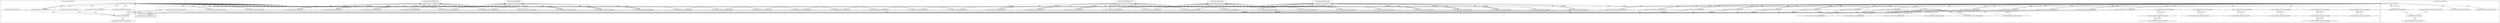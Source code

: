 digraph G {
	"1_fwatchdog#ServerID_76c96688d7-zxd6t"->"10.1.80.1:58974#ServerID_OuterContainerID"[ label="RESPONSE" ];
	"10.1.80.1:58976#ServerID_OuterContainerID"->"1_fwatchdog#ServerID_76c96688d7-zxd6t"[ label="GET" ];
	"1_fwatchdog#ServerID_8665dd9487-xf9d7"->"10.1.80.1:59176#ServerID_OuterContainerID"[ label="RESPONSE" ];
	"10.1.80.1:58974#ServerID_OuterContainerID"->"1_fwatchdog#ServerID_76c96688d7-zxd6t"[ label="GET" ];
	"1_fwatchdog#ServerID_76c96688d7-zxd6t"->"10.1.80.1:58976#ServerID_OuterContainerID"[ label="RESPONSE" ];
	"10.1.80.1:59178#ServerID_OuterContainerID"->"1_fwatchdog#ServerID_8665dd9487-xf9d7"[ label="GET" ];
	"10.1.80.1:59176#ServerID_OuterContainerID"->"1_fwatchdog#ServerID_8665dd9487-xf9d7"[ label="GET" ];
	"1_fwatchdog#ServerID_8665dd9487-xf9d7"->"10.1.80.1:59178#ServerID_OuterContainerID"[ label="RESPONSE" ];
	"10.1.80.1:59146#ServerID_OuterContainerID"->"1_fwatchdog#ServerID_446fa7743022"[ label="read" ];
	"10.1.80.1:60366#ServerID_OuterContainerID"->"1_fwatchdog#ServerID_6dcbcc88d5-4tfqr"[ label="GET" ];
	"10.1.80.1:59148#ServerID_OuterContainerID"->"1_fwatchdog#ServerID_446fa7743022"[ label="read" ];
	"10.1.80.1:60368#ServerID_OuterContainerID"->"1_fwatchdog#ServerID_6dcbcc88d5-4tfqr"[ label="GET" ];
	"1_fwatchdog#ServerID_6dcbcc88d5-4tfqr"->"10.1.80.1:60366#ServerID_OuterContainerID"[ label="RESPONSE" ];
	"1_fwatchdog#ServerID_6dcbcc88d5-4tfqr"->"10.1.80.1:60368#ServerID_OuterContainerID"[ label="RESPONSE" ];
	"10.1.80.1:50950#ServerID_OuterContainerID"->"1_fwatchdog#ServerID_667d78fb58-htqrm"[ label="GET" ];
	"1_fwatchdog#ServerID_667d78fb58-htqrm"->"10.1.80.1:50950#ServerID_OuterContainerID"[ label="RESPONSE" ];
	"10.1.80.1:50952#ServerID_OuterContainerID"->"1_fwatchdog#ServerID_667d78fb58-htqrm"[ label="GET" ];
	"1_fwatchdog#ServerID_446fa7743022"->"10.1.80.1:59148#ServerID_OuterContainerID"[ label="write" ];
	"1_fwatchdog#ServerID_667d78fb58-htqrm"->"10.1.80.1:50952#ServerID_OuterContainerID"[ label="RESPONSE" ];
	"10.1.80.1:59008#ServerID_OuterContainerID"->"1_fwatchdog#ServerID_76c96688d7-zxd6t"[ label="GET" ];
	"1_fwatchdog#ServerID_76c96688d7-zxd6t"->"10.1.80.1:59008#ServerID_OuterContainerID"[ label="RESPONSE" ];
	"10.1.80.1:59006#ServerID_OuterContainerID"->"1_fwatchdog#ServerID_76c96688d7-zxd6t"[ label="GET" ];
	"1_fwatchdog#ServerID_76c96688d7-zxd6t"->"10.1.80.1:59006#ServerID_OuterContainerID"[ label="RESPONSE" ];
	"10.1.80.247:39352#ServerID_OuterContainerID"->"1_fwatchdog#ServerID_6dcbcc88d5-4tfqr"[ label="POST" ];
	"1_fwatchdog#ServerID_446fa7743022"->"10.1.80.1:59146#ServerID_OuterContainerID"[ label="write" ];
	"1_fwatchdog#ServerID_6dcbcc88d5-4tfqr"->"gateway:8080#ServerID_OuterContainerID"[ label="POST" ];
	"1_fwatchdog#ServerID_6dcbcc88d5-4tfqr"->"10.1.80.247:8080#ServerID_OuterContainerID"[ label="POST" ];
	"10.1.80.247:40272#ServerID_OuterContainerID"->"1_fwatchdog#ServerID_667d78fb58-htqrm"[ label="POST" ];
	"10.1.80.1:59220#ServerID_OuterContainerID"->"1_fwatchdog#ServerID_8665dd9487-xf9d7"[ label="GET" ];
	"1_fwatchdog#ServerID_667d78fb58-htqrm"->"10.1.80.247:40272#ServerID_OuterContainerID"[ label="RESPONSE" ];
	"10.1.80.1:59222#ServerID_OuterContainerID"->"1_fwatchdog#ServerID_8665dd9487-xf9d7"[ label="GET" ];
	"10.1.80.247:8080#ServerID_OuterContainerID"->"1_fwatchdog#ServerID_6dcbcc88d5-4tfqr"[ label="RESPONSE" ];
	"gateway:8080#ServerID_OuterContainerID"->"1_fwatchdog#ServerID_6dcbcc88d5-4tfqr"[ label="RESPONSE" ];
	"1_fwatchdog#ServerID_8665dd9487-xf9d7"->"10.1.80.1:59222#ServerID_OuterContainerID"[ label="RESPONSE" ];
	"1_fwatchdog#ServerID_8665dd9487-xf9d7"->"10.1.80.1:59220#ServerID_OuterContainerID"[ label="RESPONSE" ];
	"1_fwatchdog#ServerID_6dcbcc88d5-4tfqr"->"10.1.80.247:39352#ServerID_OuterContainerID"[ label="RESPONSE" ];
	"10.1.80.1:60336#ServerID_OuterContainerID"->"1_fwatchdog#ServerID_7d8c847bf2c1"[ label="read" ];
	"10.1.80.1:60338#ServerID_OuterContainerID"->"1_fwatchdog#ServerID_7d8c847bf2c1"[ label="read" ];
	"1_fwatchdog#ServerID_7d8c847bf2c1"->"10.1.80.1:60336#ServerID_OuterContainerID"[ label="write" ];
	"1_fwatchdog#ServerID_7d8c847bf2c1"->"10.1.80.1:60338#ServerID_OuterContainerID"[ label="write" ];
	"10.1.80.1:50918#ServerID_OuterContainerID"->"1_fwatchdog#ServerID_2014126f20c6"[ label="read" ];
	"10.1.80.1:60412#ServerID_OuterContainerID"->"1_fwatchdog#ServerID_6dcbcc88d5-4tfqr"[ label="GET" ];
	"1_fwatchdog#ServerID_6dcbcc88d5-4tfqr"->"10.1.80.1:60412#ServerID_OuterContainerID"[ label="RESPONSE" ];
	"10.1.80.1:60410#ServerID_OuterContainerID"->"1_fwatchdog#ServerID_6dcbcc88d5-4tfqr"[ label="GET" ];
	"1_fwatchdog#ServerID_6dcbcc88d5-4tfqr"->"10.1.80.1:60410#ServerID_OuterContainerID"[ label="RESPONSE" ];
	"10.1.80.1:50992#ServerID_OuterContainerID"->"1_fwatchdog#ServerID_667d78fb58-htqrm"[ label="GET" ];
	"1_fwatchdog#ServerID_667d78fb58-htqrm"->"10.1.80.1:50992#ServerID_OuterContainerID"[ label="RESPONSE" ];
	"10.1.80.1:50993#ServerID_OuterContainerID"->"1_fwatchdog#ServerID_667d78fb58-htqrm"[ label="GET" ];
	"1_fwatchdog#ServerID_667d78fb58-htqrm"->"10.1.80.1:50993#ServerID_OuterContainerID"[ label="RESPONSE" ];
	"10.1.80.1:59049#ServerID_OuterContainerID"->"1_fwatchdog#ServerID_76c96688d7-zxd6t"[ label="GET" ];
	"1_fwatchdog#ServerID_76c96688d7-zxd6t"->"10.1.80.1:59049#ServerID_OuterContainerID"[ label="RESPONSE" ];
	"10.1.80.1:59048#ServerID_OuterContainerID"->"1_fwatchdog#ServerID_76c96688d7-zxd6t"[ label="GET" ];
	"1_fwatchdog#ServerID_76c96688d7-zxd6t"->"10.1.80.1:59048#ServerID_OuterContainerID"[ label="RESPONSE" ];
	"10.1.80.1:59246#ServerID_OuterContainerID"->"1_fwatchdog#ServerID_8665dd9487-xf9d7"[ label="GET" ];
	"10.1.80.1:59247#ServerID_OuterContainerID"->"1_fwatchdog#ServerID_8665dd9487-xf9d7"[ label="GET" ];
	"1_fwatchdog#ServerID_8665dd9487-xf9d7"->"10.1.80.1:59246#ServerID_OuterContainerID"[ label="RESPONSE" ];
	"1_fwatchdog#ServerID_8665dd9487-xf9d7"->"10.1.80.1:59247#ServerID_OuterContainerID"[ label="RESPONSE" ];
	"10.1.80.1:60444#ServerID_OuterContainerID"->"1_fwatchdog#ServerID_6dcbcc88d5-4tfqr"[ label="GET" ];
	"10.1.80.1:60446#ServerID_OuterContainerID"->"1_fwatchdog#ServerID_6dcbcc88d5-4tfqr"[ label="GET" ];
	"1_fwatchdog#ServerID_6dcbcc88d5-4tfqr"->"10.1.80.1:60444#ServerID_OuterContainerID"[ label="RESPONSE" ];
	"10.1.80.1:51027#ServerID_OuterContainerID"->"1_fwatchdog#ServerID_667d78fb58-htqrm"[ label="GET" ];
	"1_fwatchdog#ServerID_6dcbcc88d5-4tfqr"->"10.1.80.1:60446#ServerID_OuterContainerID"[ label="RESPONSE" ];
	"1_fwatchdog#ServerID_667d78fb58-htqrm"->"10.1.80.1:51027#ServerID_OuterContainerID"[ label="RESPONSE" ];
	"10.1.80.1:51026#ServerID_OuterContainerID"->"1_fwatchdog#ServerID_667d78fb58-htqrm"[ label="GET" ];
	"1_fwatchdog#ServerID_667d78fb58-htqrm"->"10.1.80.1:51026#ServerID_OuterContainerID"[ label="RESPONSE" ];
	"10.1.80.1:59080#ServerID_OuterContainerID"->"1_fwatchdog#ServerID_76c96688d7-zxd6t"[ label="GET" ];
	"1_fwatchdog#ServerID_76c96688d7-zxd6t"->"10.1.80.1:59080#ServerID_OuterContainerID"[ label="RESPONSE" ];
	"10.1.80.1:59078#ServerID_OuterContainerID"->"1_fwatchdog#ServerID_76c96688d7-zxd6t"[ label="GET" ];
	"1_fwatchdog#ServerID_76c96688d7-zxd6t"->"10.1.80.1:59078#ServerID_OuterContainerID"[ label="RESPONSE" ];
	"10.1.80.1:59278#ServerID_OuterContainerID"->"1_fwatchdog#ServerID_8665dd9487-xf9d7"[ label="GET" ];
	"1_fwatchdog#ServerID_2014126f20c6"->"10.1.80.1:50918#ServerID_OuterContainerID"[ label="write" ];
	"10.1.80.1:59276#ServerID_OuterContainerID"->"1_fwatchdog#ServerID_8665dd9487-xf9d7"[ label="GET" ];
	"1_fwatchdog#ServerID_8665dd9487-xf9d7"->"10.1.80.1:59276#ServerID_OuterContainerID"[ label="RESPONSE" ];
	"1_fwatchdog#ServerID_8665dd9487-xf9d7"->"10.1.80.1:59278#ServerID_OuterContainerID"[ label="RESPONSE" ];
	"10.1.80.1:60466#ServerID_OuterContainerID"->"1_fwatchdog#ServerID_6dcbcc88d5-4tfqr"[ label="GET" ];
	"10.1.80.1:60468#ServerID_OuterContainerID"->"1_fwatchdog#ServerID_6dcbcc88d5-4tfqr"[ label="GET" ];
	"1_fwatchdog#ServerID_6dcbcc88d5-4tfqr"->"10.1.80.1:60466#ServerID_OuterContainerID"[ label="RESPONSE" ];
	"1_fwatchdog#ServerID_6dcbcc88d5-4tfqr"->"10.1.80.1:60468#ServerID_OuterContainerID"[ label="RESPONSE" ];
	"10.1.80.1:51048#ServerID_OuterContainerID"->"1_fwatchdog#ServerID_667d78fb58-htqrm"[ label="GET" ];
	"1_fwatchdog#ServerID_667d78fb58-htqrm"->"10.1.80.1:51048#ServerID_OuterContainerID"[ label="RESPONSE" ];
	"10.1.80.1:51050#ServerID_OuterContainerID"->"1_fwatchdog#ServerID_667d78fb58-htqrm"[ label="GET" ];
	"1_fwatchdog#ServerID_667d78fb58-htqrm"->"10.1.80.1:51050#ServerID_OuterContainerID"[ label="RESPONSE" ];
	"10.1.80.1:59102#ServerID_OuterContainerID"->"1_fwatchdog#ServerID_76c96688d7-zxd6t"[ label="GET" ];
	"10.1.80.1:59104#ServerID_OuterContainerID"->"1_fwatchdog#ServerID_76c96688d7-zxd6t"[ label="GET" ];
	"1_fwatchdog#ServerID_76c96688d7-zxd6t"->"10.1.80.1:59102#ServerID_OuterContainerID"[ label="RESPONSE" ];
	"1_fwatchdog#ServerID_76c96688d7-zxd6t"->"10.1.80.1:59104#ServerID_OuterContainerID"[ label="RESPONSE" ];
	"10.1.80.1:50920#ServerID_OuterContainerID"->"1_fwatchdog#ServerID_2014126f20c6"[ label="read" ];
	"10.1.80.1:59302#ServerID_OuterContainerID"->"1_fwatchdog#ServerID_8665dd9487-xf9d7"[ label="GET" ];
	"1_fwatchdog#ServerID_8665dd9487-xf9d7"->"10.1.80.1:59302#ServerID_OuterContainerID"[ label="RESPONSE" ];
	"10.1.80.1:59303#ServerID_OuterContainerID"->"1_fwatchdog#ServerID_8665dd9487-xf9d7"[ label="GET" ];
	"1_fwatchdog#ServerID_8665dd9487-xf9d7"->"10.1.80.1:59303#ServerID_OuterContainerID"[ label="RESPONSE" ];
	"10.1.80.1:60493#ServerID_OuterContainerID"->"1_fwatchdog#ServerID_6dcbcc88d5-4tfqr"[ label="GET" ];
	"1_fwatchdog#ServerID_6dcbcc88d5-4tfqr"->"10.1.80.1:60493#ServerID_OuterContainerID"[ label="RESPONSE" ];
	"10.1.80.1:60492#ServerID_OuterContainerID"->"1_fwatchdog#ServerID_6dcbcc88d5-4tfqr"[ label="GET" ];
	"1_fwatchdog#ServerID_6dcbcc88d5-4tfqr"->"10.1.80.1:60492#ServerID_OuterContainerID"[ label="RESPONSE" ];
	"10.1.80.1:51075#ServerID_OuterContainerID"->"1_fwatchdog#ServerID_667d78fb58-htqrm"[ label="GET" ];
	"1_fwatchdog#ServerID_667d78fb58-htqrm"->"10.1.80.1:51075#ServerID_OuterContainerID"[ label="RESPONSE" ];
	"10.1.80.1:51074#ServerID_OuterContainerID"->"1_fwatchdog#ServerID_667d78fb58-htqrm"[ label="GET" ];
	"1_fwatchdog#ServerID_2014126f20c6"->"10.1.80.1:50920#ServerID_OuterContainerID"[ label="write" ];
	"10.1.80.1:58974#ServerID_OuterContainerID"->"1_fwatchdog#ServerID_cb455cab48ff"[ label="read" ];
	"1_fwatchdog#ServerID_cb455cab48ff"->"10.1.80.1:58974#ServerID_OuterContainerID"[ label="write" ];
	"10.1.80.1:58976#ServerID_OuterContainerID"->"1_fwatchdog#ServerID_cb455cab48ff"[ label="read" ];
	"1_fwatchdog#ServerID_cb455cab48ff"->"10.1.80.1:58976#ServerID_OuterContainerID"[ label="write" ];
	"10.1.80.1:59178#ServerID_OuterContainerID"->"1_fwatchdog#ServerID_446fa7743022"[ label="read" ];
	"1_fwatchdog#ServerID_446fa7743022"->"10.1.80.1:59178#ServerID_OuterContainerID"[ label="write" ];
	"10.1.80.1:59176#ServerID_OuterContainerID"->"1_fwatchdog#ServerID_446fa7743022"[ label="read" ];
	"10.1.80.1:60366#ServerID_OuterContainerID"->"1_fwatchdog#ServerID_7d8c847bf2c1"[ label="read" ];
	"1_fwatchdog#ServerID_446fa7743022"->"10.1.80.1:59176#ServerID_OuterContainerID"[ label="write" ];
	"10.1.80.1:60368#ServerID_OuterContainerID"->"1_fwatchdog#ServerID_7d8c847bf2c1"[ label="read" ];
	"1_fwatchdog#ServerID_7d8c847bf2c1"->"10.1.80.1:60366#ServerID_OuterContainerID"[ label="write" ];
	"1_fwatchdog#ServerID_7d8c847bf2c1"->"10.1.80.1:60368#ServerID_OuterContainerID"[ label="write" ];
	"10.1.80.1:50950#ServerID_OuterContainerID"->"1_fwatchdog#ServerID_2014126f20c6"[ label="read" ];
	"10.1.80.1:50952#ServerID_OuterContainerID"->"1_fwatchdog#ServerID_2014126f20c6"[ label="read" ];
	"1_fwatchdog#ServerID_2014126f20c6"->"10.1.80.1:50950#ServerID_OuterContainerID"[ label="write" ];
	"1_fwatchdog#ServerID_2014126f20c6"->"10.1.80.1:50952#ServerID_OuterContainerID"[ label="write" ];
	"10.1.80.1:59006#ServerID_OuterContainerID"->"1_fwatchdog#ServerID_cb455cab48ff"[ label="read" ];
	"10.1.80.1:59008#ServerID_OuterContainerID"->"1_fwatchdog#ServerID_cb455cab48ff"[ label="read" ];
	"1_fwatchdog#ServerID_cb455cab48ff"->"10.1.80.1:59008#ServerID_OuterContainerID"[ label="write" ];
	"1_fwatchdog#ServerID_cb455cab48ff"->"10.1.80.1:59006#ServerID_OuterContainerID"[ label="write" ];
	"10.1.80.247:39352#ServerID_OuterContainerID"->"1_fwatchdog#ServerID_7d8c847bf2c1"[ label="read" ];
	"1_fwatchdog#ServerID_7d8c847bf2c1"->"pipe:[339148523]#ServerID_7d8c847bf2c1"[ label="write" ];
	"1_fwatchdog#ServerID_7d8c847bf2c1"->"localhost:3000#ServerID_7d8c847bf2c1"[ label="connect" ];
	"localhost:3000#ServerID_7d8c847bf2c1"->"1_fwatchdog#ServerID_7d8c847bf2c1"[ label="read" ];
	"1_fwatchdog#ServerID_7d8c847bf2c1"->"localhost:3000#ServerID_7d8c847bf2c1"[ label="write" ];
	"localhost:3000#ServerID_7d8c847bf2c1"->"11_node#ServerID_7d8c847bf2c1"[ label="read" ];
	"11_node#ServerID_7d8c847bf2c1"->"pipe:[339149427]#ServerID_7d8c847bf2c1"[ label="write" ];
	"/etc/hosts#ServerID_7d8c847bf2c1"->"11_node#ServerID_7d8c847bf2c1"[ label="read" ];
	"/etc/resolv.conf#ServerID_7d8c847bf2c1"->"11_node#ServerID_7d8c847bf2c1"[ label="read" ];
	"10.152.183.10:53#ServerID_OuterContainerID"->"11_node#ServerID_7d8c847bf2c1"[ label="recvfrom" ];
	"11_node#ServerID_7d8c847bf2c1"->"10.152.183.10:53#ServerID_OuterContainerID"[ label="sendto" ];
	"11_node#ServerID_7d8c847bf2c1"->"gateway:8080#ServerID_OuterContainerID"[ label="connect" ];
	"10.1.80.247:40272#ServerID_OuterContainerID"->"1_fwatchdog#ServerID_2014126f20c6"[ label="read" ];
	"1_fwatchdog#ServerID_2014126f20c6"->"localhost:3000#ServerID_2014126f20c6"[ label="connect" ];
	"11_node#ServerID_2014126f20c6"->"pipe:[339148506]#ServerID_2014126f20c6"[ label="write" ];
	"localhost:3000#ServerID_2014126f20c6"->"1_fwatchdog#ServerID_2014126f20c6"[ label="read" ];
	"1_fwatchdog#ServerID_2014126f20c6"->"pipe:[339148398]#ServerID_2014126f20c6"[ label="write" ];
	"1_fwatchdog#ServerID_2014126f20c6"->"localhost:3000#ServerID_2014126f20c6"[ label="write" ];
	"localhost:3000#ServerID_2014126f20c6"->"11_node#ServerID_2014126f20c6"[ label="read" ];
	"/home/app/credentials.txt#ServerID_2014126f20c6"->"11_node#ServerID_2014126f20c6"[ label="read" ];
	"1_fwatchdog#ServerID_2014126f20c6"->"pipe:[339148399]#ServerID_2014126f20c6"[ label="write" ];
	"10.1.80.1:59220#ServerID_OuterContainerID"->"1_fwatchdog#ServerID_446fa7743022"[ label="read" ];
	"1_fwatchdog#ServerID_2014126f20c6"->"10.1.80.247:40272#ServerID_OuterContainerID"[ label="write" ];
	"gateway:8080#ServerID_OuterContainerID"->"11_node#ServerID_7d8c847bf2c1"[ label="read" ];
	"1_fwatchdog#ServerID_446fa7743022"->"10.1.80.1:59222#ServerID_OuterContainerID"[ label="write" ];
	"10.1.80.1:59222#ServerID_OuterContainerID"->"1_fwatchdog#ServerID_446fa7743022"[ label="read" ];
	"1_fwatchdog#ServerID_446fa7743022"->"10.1.80.1:59220#ServerID_OuterContainerID"[ label="write" ];
	"1_fwatchdog#ServerID_7d8c847bf2c1"->"pipe:[339148524]#ServerID_7d8c847bf2c1"[ label="write" ];
	"1_fwatchdog#ServerID_7d8c847bf2c1"->"10.1.80.247:39352#ServerID_OuterContainerID"[ label="write" ];
	"10.1.80.1:60412#ServerID_OuterContainerID"->"1_fwatchdog#ServerID_7d8c847bf2c1"[ label="read" ];
	"1_fwatchdog#ServerID_7d8c847bf2c1"->"10.1.80.1:60412#ServerID_OuterContainerID"[ label="write" ];
	"10.1.80.1:60410#ServerID_OuterContainerID"->"1_fwatchdog#ServerID_7d8c847bf2c1"[ label="read" ];
	"1_fwatchdog#ServerID_2014126f20c6"->"10.1.80.1:50992#ServerID_OuterContainerID"[ label="write" ];
	"10.1.80.1:50992#ServerID_OuterContainerID"->"1_fwatchdog#ServerID_2014126f20c6"[ label="read" ];
	"1_fwatchdog#ServerID_7d8c847bf2c1"->"10.1.80.1:60410#ServerID_OuterContainerID"[ label="write" ];
	"10.1.80.1:50993#ServerID_OuterContainerID"->"1_fwatchdog#ServerID_2014126f20c6"[ label="read" ];
	"1_fwatchdog#ServerID_2014126f20c6"->"10.1.80.1:50993#ServerID_OuterContainerID"[ label="write" ];
	"10.1.80.1:59049#ServerID_OuterContainerID"->"1_fwatchdog#ServerID_cb455cab48ff"[ label="read" ];
	"10.1.80.1:59048#ServerID_OuterContainerID"->"1_fwatchdog#ServerID_cb455cab48ff"[ label="read" ];
	"1_fwatchdog#ServerID_cb455cab48ff"->"10.1.80.1:59049#ServerID_OuterContainerID"[ label="write" ];
	"1_fwatchdog#ServerID_cb455cab48ff"->"10.1.80.1:59048#ServerID_OuterContainerID"[ label="write" ];
	"10.1.80.1:59246#ServerID_OuterContainerID"->"1_fwatchdog#ServerID_446fa7743022"[ label="read" ];
	"1_fwatchdog#ServerID_446fa7743022"->"10.1.80.1:59246#ServerID_OuterContainerID"[ label="write" ];
	"10.1.80.1:59247#ServerID_OuterContainerID"->"1_fwatchdog#ServerID_446fa7743022"[ label="read" ];
	"1_fwatchdog#ServerID_446fa7743022"->"10.1.80.1:59247#ServerID_OuterContainerID"[ label="write" ];
	"10.1.80.1:60444#ServerID_OuterContainerID"->"1_fwatchdog#ServerID_7d8c847bf2c1"[ label="read" ];
	"1_fwatchdog#ServerID_7d8c847bf2c1"->"10.1.80.1:60444#ServerID_OuterContainerID"[ label="write" ];
	"10.1.80.1:60446#ServerID_OuterContainerID"->"1_fwatchdog#ServerID_7d8c847bf2c1"[ label="read" ];
	"1_fwatchdog#ServerID_7d8c847bf2c1"->"10.1.80.1:60446#ServerID_OuterContainerID"[ label="write" ];
	"10.1.80.1:51026#ServerID_OuterContainerID"->"1_fwatchdog#ServerID_2014126f20c6"[ label="read" ];
	"10.1.80.1:51027#ServerID_OuterContainerID"->"1_fwatchdog#ServerID_2014126f20c6"[ label="read" ];
	"1_fwatchdog#ServerID_2014126f20c6"->"10.1.80.1:51027#ServerID_OuterContainerID"[ label="write" ];
	"10.1.80.1:59080#ServerID_OuterContainerID"->"1_fwatchdog#ServerID_cb455cab48ff"[ label="read" ];
	"1_fwatchdog#ServerID_2014126f20c6"->"10.1.80.1:51026#ServerID_OuterContainerID"[ label="write" ];
	"10.1.80.1:59078#ServerID_OuterContainerID"->"1_fwatchdog#ServerID_cb455cab48ff"[ label="read" ];
	"1_fwatchdog#ServerID_cb455cab48ff"->"10.1.80.1:59080#ServerID_OuterContainerID"[ label="write" ];
	"1_fwatchdog#ServerID_cb455cab48ff"->"10.1.80.1:59078#ServerID_OuterContainerID"[ label="write" ];
	"10.1.80.1:59278#ServerID_OuterContainerID"->"1_fwatchdog#ServerID_446fa7743022"[ label="read" ];
	"10.1.80.1:59276#ServerID_OuterContainerID"->"1_fwatchdog#ServerID_446fa7743022"[ label="read" ];
	"1_fwatchdog#ServerID_446fa7743022"->"10.1.80.1:59276#ServerID_OuterContainerID"[ label="write" ];
	"1_fwatchdog#ServerID_446fa7743022"->"10.1.80.1:59278#ServerID_OuterContainerID"[ label="write" ];
	"10.1.80.1:60466#ServerID_OuterContainerID"->"1_fwatchdog#ServerID_7d8c847bf2c1"[ label="read" ];
	"10.1.80.1:60468#ServerID_OuterContainerID"->"1_fwatchdog#ServerID_7d8c847bf2c1"[ label="read" ];
	"1_fwatchdog#ServerID_7d8c847bf2c1"->"10.1.80.1:60468#ServerID_OuterContainerID"[ label="write" ];
	"1_fwatchdog#ServerID_7d8c847bf2c1"->"10.1.80.1:60466#ServerID_OuterContainerID"[ label="write" ];
	"10.1.80.1:51048#ServerID_OuterContainerID"->"1_fwatchdog#ServerID_2014126f20c6"[ label="read" ];
	"1_fwatchdog#ServerID_2014126f20c6"->"10.1.80.1:51048#ServerID_OuterContainerID"[ label="write" ];
	"10.1.80.1:51050#ServerID_OuterContainerID"->"1_fwatchdog#ServerID_2014126f20c6"[ label="read" ];
	"10.1.80.1:59104#ServerID_OuterContainerID"->"1_fwatchdog#ServerID_cb455cab48ff"[ label="read" ];
	"1_fwatchdog#ServerID_2014126f20c6"->"10.1.80.1:51050#ServerID_OuterContainerID"[ label="write" ];
	"10.1.80.1:59102#ServerID_OuterContainerID"->"1_fwatchdog#ServerID_cb455cab48ff"[ label="read" ];
	"1_fwatchdog#ServerID_cb455cab48ff"->"10.1.80.1:59102#ServerID_OuterContainerID"[ label="write" ];
	"1_fwatchdog#ServerID_cb455cab48ff"->"10.1.80.1:59104#ServerID_OuterContainerID"[ label="write" ];
	"10.1.80.1:59302#ServerID_OuterContainerID"->"1_fwatchdog#ServerID_446fa7743022"[ label="read" ];
	"1_fwatchdog#ServerID_446fa7743022"->"10.1.80.1:59302#ServerID_OuterContainerID"[ label="write" ];
	"10.1.80.1:59303#ServerID_OuterContainerID"->"1_fwatchdog#ServerID_446fa7743022"[ label="read" ];
	"1_fwatchdog#ServerID_446fa7743022"->"10.1.80.1:59303#ServerID_OuterContainerID"[ label="write" ];
	"10.1.80.1:60493#ServerID_OuterContainerID"->"1_fwatchdog#ServerID_7d8c847bf2c1"[ label="read" ];
	"1_fwatchdog#ServerID_7d8c847bf2c1"->"10.1.80.1:60493#ServerID_OuterContainerID"[ label="write" ];
	"10.1.80.1:60492#ServerID_OuterContainerID"->"1_fwatchdog#ServerID_7d8c847bf2c1"[ label="read" ];
	"1_fwatchdog#ServerID_7d8c847bf2c1"->"10.1.80.1:60492#ServerID_OuterContainerID"[ label="write" ];
	"10.1.80.1:51075#ServerID_OuterContainerID"->"1_fwatchdog#ServerID_2014126f20c6"[ label="read" ];
	"1_fwatchdog#ServerID_2014126f20c6"->"10.1.80.1:51075#ServerID_OuterContainerID"[ label="write" ];
	"10.1.80.1:51074#ServerID_OuterContainerID"->"1_fwatchdog#ServerID_2014126f20c6"[ label="read" ];
	"1_fwatchdog#ServerID_2014126f20c6"->"10.1.80.1:51074#ServerID_OuterContainerID"[ label="write" ];
	"10.1.80.247:8080#ServerID_OuterContainerID"->"10.1.80.1:44394#ServerID_OuterContainerID"[ label="RESPONSE" ];
	"10.1.80.243:35648#ServerID_OuterContainerID"->"10.1.80.247:8082#ServerID_OuterContainerID"[ label="GET" ];
	"10.1.80.247:8082#ServerID_OuterContainerID"->"10.1.80.243:35648#ServerID_OuterContainerID"[ label="RESPONSE" ];
	"10.1.80.1:44392#ServerID_OuterContainerID"->"10.1.80.247:8080#ServerID_OuterContainerID"[ label="GET" ];
	"10.1.80.247:8080#ServerID_OuterContainerID"->"10.1.80.1:44392#ServerID_OuterContainerID"[ label="RESPONSE" ];
	"10.1.80.1:44394#ServerID_OuterContainerID"->"10.1.80.247:8080#ServerID_OuterContainerID"[ label="GET" ];
	"10.1.80.1:59324#ServerID_OuterContainerID"->"10.1.80.243:9090#ServerID_OuterContainerID"[ label="GET" ];
	"10.1.80.243:9090#ServerID_OuterContainerID"->"10.1.80.1:59324#ServerID_OuterContainerID"[ label="RESPONSE" ];
	"10.1.80.1:53018#ServerID_OuterContainerID"->"10.1.80.235:8080#ServerID_OuterContainerID"[ label="GET" ];
	"10.1.80.235:8080#ServerID_OuterContainerID"->"10.1.80.1:53018#ServerID_OuterContainerID"[ label="RESPONSE" ];
	"10.1.80.1:15081#ServerID_OuterContainerID"->"10.1.80.247:8080#ServerID_OuterContainerID"[ label="POST" ];
	"10.1.80.247:8080#ServerID_OuterContainerID"->"10.1.80.1:15081#ServerID_OuterContainerID"[ label="RESPONSE" ];
	"10.1.80.247:8080#ServerID_OuterContainerID"->"10.0.88.125:31112#ServerID_OuterContainerID"[ label="RESPONSE" ];
	"10.1.80.1:56674#ServerID_OuterContainerID"->"10.1.80.233:8000#ServerID_OuterContainerID"[ label="GET" ];
	"10.1.80.233:8000#ServerID_OuterContainerID"->"10.1.80.1:56674#ServerID_OuterContainerID"[ label="RESPONSE" ];
	"10.1.80.1:48564#ServerID_OuterContainerID"->"10.1.80.235:8181#ServerID_OuterContainerID"[ label="GET" ];
	"10.1.80.235:8181#ServerID_OuterContainerID"->"10.1.80.1:48564#ServerID_OuterContainerID"[ label="RESPONSE" ];
	"10.1.80.1:59382#ServerID_OuterContainerID"->"10.1.80.243:9090#ServerID_OuterContainerID"[ label="GET" ];
	"10.1.80.243:9090#ServerID_OuterContainerID"->"10.1.80.1:59382#ServerID_OuterContainerID"[ label="RESPONSE" ];
	"10.1.80.1:44478#ServerID_OuterContainerID"->"10.1.80.247:8080#ServerID_OuterContainerID"[ label="GET" ];
	"10.1.80.247:8080#ServerID_OuterContainerID"->"10.1.80.1:44478#ServerID_OuterContainerID"[ label="RESPONSE" ];
	"10.1.80.1:44480#ServerID_OuterContainerID"->"10.1.80.247:8080#ServerID_OuterContainerID"[ label="GET" ];
	"10.1.80.247:8080#ServerID_OuterContainerID"->"10.1.80.1:44480#ServerID_OuterContainerID"[ label="RESPONSE" ];
	"10.1.80.1:56864#ServerID_OuterContainerID"->"10.1.80.245:9093#ServerID_OuterContainerID"[ label="GET" ];
	"10.1.80.245:9093#ServerID_OuterContainerID"->"10.1.80.1:56864#ServerID_OuterContainerID"[ label="RESPONSE" ];
	"10.1.80.1:56882#ServerID_OuterContainerID"->"10.1.80.245:9093#ServerID_OuterContainerID"[ label="GET" ];
	"10.1.80.245:9093#ServerID_OuterContainerID"->"10.1.80.1:56882#ServerID_OuterContainerID"[ label="RESPONSE" ];
	subgraph "clusterServerID_2014126f20c6" {
	label="clusterServerID_2014126f20c6";
	"/home/app/credentials.txt#ServerID_2014126f20c6" [ shape=ellipse ];
	"11_node#ServerID_2014126f20c6" [ shape=box ];
	"1_fwatchdog#ServerID_2014126f20c6" [ shape=box ];
	"localhost:3000#ServerID_2014126f20c6" [ shape=diamond ];
	"pipe:[339148398]#ServerID_2014126f20c6" [ shape=ellipse ];
	"pipe:[339148399]#ServerID_2014126f20c6" [ shape=ellipse ];
	"pipe:[339148506]#ServerID_2014126f20c6" [ shape=ellipse ];

}
;
	subgraph "clusterServerID_446fa7743022" {
	label="clusterServerID_446fa7743022";
	"1_fwatchdog#ServerID_446fa7743022" [ shape=box ];

}
;
	subgraph "clusterServerID_667d78fb58-htqrm" {
	label="clusterServerID_667d78fb58-htqrm";
	"1_fwatchdog#ServerID_667d78fb58-htqrm" [ shape=box ];

}
;
	subgraph "clusterServerID_6dcbcc88d5-4tfqr" {
	label="clusterServerID_6dcbcc88d5-4tfqr";
	"1_fwatchdog#ServerID_6dcbcc88d5-4tfqr" [ shape=box ];

}
;
	subgraph "clusterServerID_76c96688d7-zxd6t" {
	label="clusterServerID_76c96688d7-zxd6t";
	"1_fwatchdog#ServerID_76c96688d7-zxd6t" [ shape=box ];

}
;
	subgraph "clusterServerID_7d8c847bf2c1" {
	label="clusterServerID_7d8c847bf2c1";
	"/etc/hosts#ServerID_7d8c847bf2c1" [ shape=ellipse ];
	"/etc/resolv.conf#ServerID_7d8c847bf2c1" [ shape=ellipse ];
	"11_node#ServerID_7d8c847bf2c1" [ shape=box ];
	"1_fwatchdog#ServerID_7d8c847bf2c1" [ shape=box ];
	"localhost:3000#ServerID_7d8c847bf2c1" [ shape=diamond ];
	"pipe:[339148523]#ServerID_7d8c847bf2c1" [ shape=ellipse ];
	"pipe:[339148524]#ServerID_7d8c847bf2c1" [ shape=ellipse ];
	"pipe:[339149427]#ServerID_7d8c847bf2c1" [ shape=ellipse ];

}
;
	subgraph "clusterServerID_8665dd9487-xf9d7" {
	label="clusterServerID_8665dd9487-xf9d7";
	"1_fwatchdog#ServerID_8665dd9487-xf9d7" [ shape=box ];

}
;
	subgraph "clusterServerID_OuterContainerID" {
	label="clusterServerID_OuterContainerID";
	"10.0.88.125:31112#ServerID_OuterContainerID" [ shape=diamond ];
	"10.1.80.1:15081#ServerID_OuterContainerID" [ shape=diamond ];
	"10.1.80.1:44392#ServerID_OuterContainerID" [ shape=diamond ];
	"10.1.80.1:44394#ServerID_OuterContainerID" [ shape=diamond ];
	"10.1.80.1:44478#ServerID_OuterContainerID" [ shape=diamond ];
	"10.1.80.1:44480#ServerID_OuterContainerID" [ shape=diamond ];
	"10.1.80.1:48564#ServerID_OuterContainerID" [ shape=diamond ];
	"10.1.80.1:50918#ServerID_OuterContainerID" [ shape=diamond ];
	"10.1.80.1:50920#ServerID_OuterContainerID" [ shape=diamond ];
	"10.1.80.1:50950#ServerID_OuterContainerID" [ shape=diamond ];
	"10.1.80.1:50952#ServerID_OuterContainerID" [ shape=diamond ];
	"10.1.80.1:50992#ServerID_OuterContainerID" [ shape=diamond ];
	"10.1.80.1:50993#ServerID_OuterContainerID" [ shape=diamond ];
	"10.1.80.1:51026#ServerID_OuterContainerID" [ shape=diamond ];
	"10.1.80.1:51027#ServerID_OuterContainerID" [ shape=diamond ];
	"10.1.80.1:51048#ServerID_OuterContainerID" [ shape=diamond ];
	"10.1.80.1:51050#ServerID_OuterContainerID" [ shape=diamond ];
	"10.1.80.1:51074#ServerID_OuterContainerID" [ shape=diamond ];
	"10.1.80.1:51075#ServerID_OuterContainerID" [ shape=diamond ];
	"10.1.80.1:53018#ServerID_OuterContainerID" [ shape=diamond ];
	"10.1.80.1:56674#ServerID_OuterContainerID" [ shape=diamond ];
	"10.1.80.1:56864#ServerID_OuterContainerID" [ shape=diamond ];
	"10.1.80.1:56882#ServerID_OuterContainerID" [ shape=diamond ];
	"10.1.80.1:58974#ServerID_OuterContainerID" [ shape=diamond ];
	"10.1.80.1:58976#ServerID_OuterContainerID" [ shape=diamond ];
	"10.1.80.1:59006#ServerID_OuterContainerID" [ shape=diamond ];
	"10.1.80.1:59008#ServerID_OuterContainerID" [ shape=diamond ];
	"10.1.80.1:59048#ServerID_OuterContainerID" [ shape=diamond ];
	"10.1.80.1:59049#ServerID_OuterContainerID" [ shape=diamond ];
	"10.1.80.1:59078#ServerID_OuterContainerID" [ shape=diamond ];
	"10.1.80.1:59080#ServerID_OuterContainerID" [ shape=diamond ];
	"10.1.80.1:59102#ServerID_OuterContainerID" [ shape=diamond ];
	"10.1.80.1:59104#ServerID_OuterContainerID" [ shape=diamond ];
	"10.1.80.1:59146#ServerID_OuterContainerID" [ shape=diamond ];
	"10.1.80.1:59148#ServerID_OuterContainerID" [ shape=diamond ];
	"10.1.80.1:59176#ServerID_OuterContainerID" [ shape=diamond ];
	"10.1.80.1:59178#ServerID_OuterContainerID" [ shape=diamond ];
	"10.1.80.1:59220#ServerID_OuterContainerID" [ shape=diamond ];
	"10.1.80.1:59222#ServerID_OuterContainerID" [ shape=diamond ];
	"10.1.80.1:59246#ServerID_OuterContainerID" [ shape=diamond ];
	"10.1.80.1:59247#ServerID_OuterContainerID" [ shape=diamond ];
	"10.1.80.1:59276#ServerID_OuterContainerID" [ shape=diamond ];
	"10.1.80.1:59278#ServerID_OuterContainerID" [ shape=diamond ];
	"10.1.80.1:59302#ServerID_OuterContainerID" [ shape=diamond ];
	"10.1.80.1:59303#ServerID_OuterContainerID" [ shape=diamond ];
	"10.1.80.1:59324#ServerID_OuterContainerID" [ shape=diamond ];
	"10.1.80.1:59382#ServerID_OuterContainerID" [ shape=diamond ];
	"10.1.80.1:60336#ServerID_OuterContainerID" [ shape=diamond ];
	"10.1.80.1:60338#ServerID_OuterContainerID" [ shape=diamond ];
	"10.1.80.1:60366#ServerID_OuterContainerID" [ shape=diamond ];
	"10.1.80.1:60368#ServerID_OuterContainerID" [ shape=diamond ];
	"10.1.80.1:60410#ServerID_OuterContainerID" [ shape=diamond ];
	"10.1.80.1:60412#ServerID_OuterContainerID" [ shape=diamond ];
	"10.1.80.1:60444#ServerID_OuterContainerID" [ shape=diamond ];
	"10.1.80.1:60446#ServerID_OuterContainerID" [ shape=diamond ];
	"10.1.80.1:60466#ServerID_OuterContainerID" [ shape=diamond ];
	"10.1.80.1:60468#ServerID_OuterContainerID" [ shape=diamond ];
	"10.1.80.1:60492#ServerID_OuterContainerID" [ shape=diamond ];
	"10.1.80.1:60493#ServerID_OuterContainerID" [ shape=diamond ];
	"10.1.80.233:8000#ServerID_OuterContainerID" [ shape=diamond ];
	"10.1.80.235:8080#ServerID_OuterContainerID" [ shape=diamond ];
	"10.1.80.235:8181#ServerID_OuterContainerID" [ shape=diamond ];
	"10.1.80.243:35648#ServerID_OuterContainerID" [ shape=diamond ];
	"10.1.80.243:9090#ServerID_OuterContainerID" [ shape=diamond ];
	"10.1.80.245:9093#ServerID_OuterContainerID" [ shape=diamond ];
	"10.1.80.247:39352#ServerID_OuterContainerID" [ shape=diamond ];
	"10.1.80.247:40272#ServerID_OuterContainerID" [ shape=diamond ];
	"10.1.80.247:8080#ServerID_OuterContainerID" [ shape=diamond ];
	"10.1.80.247:8082#ServerID_OuterContainerID" [ shape=diamond ];
	"10.152.183.10:53#ServerID_OuterContainerID" [ shape=diamond ];
	"gateway:8080#ServerID_OuterContainerID" [ shape=diamond ];

}
;
	subgraph "clusterServerID_cb455cab48ff" {
	label="clusterServerID_cb455cab48ff";
	"1_fwatchdog#ServerID_cb455cab48ff" [ shape=box ];

}
;

}
